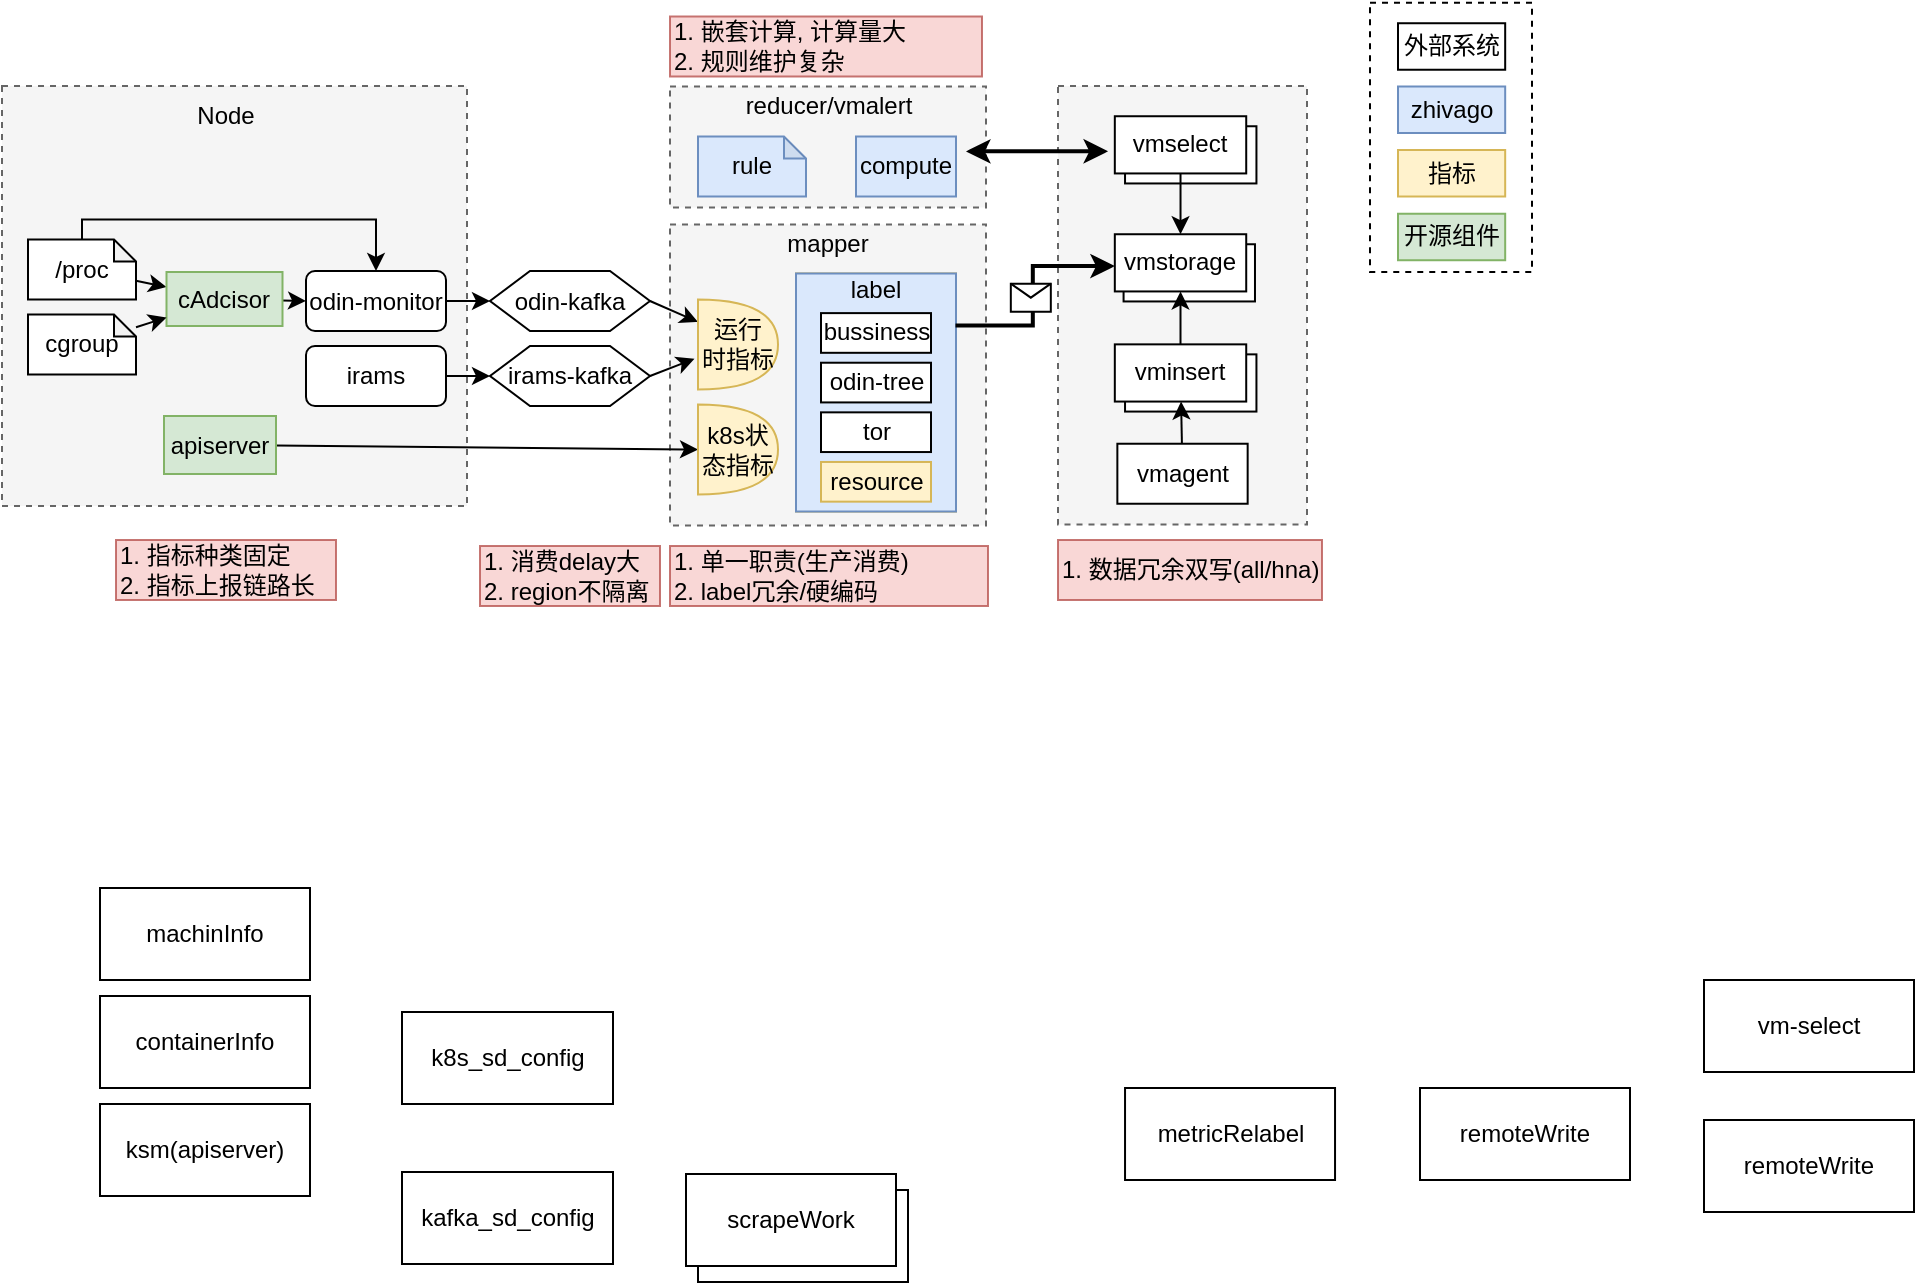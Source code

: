 <mxfile version="22.1.11" type="github">
  <diagram name="第 1 页" id="jjV6L2uMsxcf110h-NHD">
    <mxGraphModel dx="933" dy="568" grid="0" gridSize="10" guides="1" tooltips="1" connect="1" arrows="1" fold="1" page="1" pageScale="1" pageWidth="827" pageHeight="1169" math="0" shadow="0">
      <root>
        <mxCell id="0" />
        <mxCell id="1" parent="0" />
        <mxCell id="OwkdVornk61Pdd3UHWY2-3" value="" style="rounded=0;whiteSpace=wrap;html=1;dashed=1;" vertex="1" parent="1">
          <mxGeometry x="718" y="138.37" width="81" height="134.63" as="geometry" />
        </mxCell>
        <mxCell id="vkkQOnORTPZ0EyA8R30g-135" value="" style="rounded=0;whiteSpace=wrap;html=1;fillColor=#f5f5f5;fontColor=#333333;strokeColor=#666666;dashed=1;" parent="1" vertex="1">
          <mxGeometry x="562" y="180" width="124.5" height="219.25" as="geometry" />
        </mxCell>
        <mxCell id="vkkQOnORTPZ0EyA8R30g-40" value="" style="rounded=0;whiteSpace=wrap;html=1;fillColor=#f5f5f5;fontColor=#333333;strokeColor=#666666;dashed=1;" parent="1" vertex="1">
          <mxGeometry x="368" y="249.25" width="158" height="150.5" as="geometry" />
        </mxCell>
        <mxCell id="vkkQOnORTPZ0EyA8R30g-6" value="" style="rounded=0;whiteSpace=wrap;html=1;fillColor=#f5f5f5;fontColor=#333333;strokeColor=#666666;dashed=1;" parent="1" vertex="1">
          <mxGeometry x="34" y="180" width="232.5" height="210" as="geometry" />
        </mxCell>
        <mxCell id="vkkQOnORTPZ0EyA8R30g-26" value="" style="rounded=0;orthogonalLoop=1;jettySize=auto;html=1;" parent="1" source="vkkQOnORTPZ0EyA8R30g-10" target="vkkQOnORTPZ0EyA8R30g-18" edge="1">
          <mxGeometry relative="1" as="geometry" />
        </mxCell>
        <mxCell id="vkkQOnORTPZ0EyA8R30g-10" value="/proc" style="shape=note;whiteSpace=wrap;html=1;backgroundOutline=1;darkOpacity=0.05;size=11;" parent="1" vertex="1">
          <mxGeometry x="47" y="256.75" width="54" height="30" as="geometry" />
        </mxCell>
        <mxCell id="vkkQOnORTPZ0EyA8R30g-11" value="mapper" style="text;html=1;strokeColor=none;fillColor=none;align=center;verticalAlign=middle;whiteSpace=wrap;rounded=0;" parent="1" vertex="1">
          <mxGeometry x="417" y="243.75" width="60" height="30" as="geometry" />
        </mxCell>
        <mxCell id="vkkQOnORTPZ0EyA8R30g-29" value="" style="rounded=0;orthogonalLoop=1;jettySize=auto;html=1;" parent="1" source="vkkQOnORTPZ0EyA8R30g-12" target="vkkQOnORTPZ0EyA8R30g-27" edge="1">
          <mxGeometry relative="1" as="geometry" />
        </mxCell>
        <mxCell id="vkkQOnORTPZ0EyA8R30g-12" value="odin-monitor" style="rounded=1;whiteSpace=wrap;html=1;" parent="1" vertex="1">
          <mxGeometry x="186" y="272.5" width="70" height="30" as="geometry" />
        </mxCell>
        <mxCell id="vkkQOnORTPZ0EyA8R30g-30" value="" style="rounded=0;orthogonalLoop=1;jettySize=auto;html=1;" parent="1" source="vkkQOnORTPZ0EyA8R30g-13" target="vkkQOnORTPZ0EyA8R30g-28" edge="1">
          <mxGeometry relative="1" as="geometry" />
        </mxCell>
        <mxCell id="vkkQOnORTPZ0EyA8R30g-13" value="irams" style="rounded=1;whiteSpace=wrap;html=1;" parent="1" vertex="1">
          <mxGeometry x="186" y="310" width="70" height="30" as="geometry" />
        </mxCell>
        <mxCell id="vkkQOnORTPZ0EyA8R30g-166" value="" style="rounded=0;orthogonalLoop=1;jettySize=auto;html=1;entryX=0;entryY=0.5;entryDx=0;entryDy=0;" parent="1" source="vkkQOnORTPZ0EyA8R30g-18" target="vkkQOnORTPZ0EyA8R30g-12" edge="1">
          <mxGeometry relative="1" as="geometry" />
        </mxCell>
        <mxCell id="vkkQOnORTPZ0EyA8R30g-18" value="cAdcisor" style="rounded=0;whiteSpace=wrap;html=1;fillColor=#d5e8d4;strokeColor=#82b366;" parent="1" vertex="1">
          <mxGeometry x="116.25" y="273" width="58" height="27" as="geometry" />
        </mxCell>
        <mxCell id="vkkQOnORTPZ0EyA8R30g-25" value="" style="rounded=0;orthogonalLoop=1;jettySize=auto;html=1;" parent="1" source="vkkQOnORTPZ0EyA8R30g-20" target="vkkQOnORTPZ0EyA8R30g-18" edge="1">
          <mxGeometry relative="1" as="geometry" />
        </mxCell>
        <mxCell id="vkkQOnORTPZ0EyA8R30g-20" value="cgroup" style="shape=note;whiteSpace=wrap;html=1;backgroundOutline=1;darkOpacity=0.05;size=11;" parent="1" vertex="1">
          <mxGeometry x="47" y="294.25" width="54" height="30" as="geometry" />
        </mxCell>
        <mxCell id="vkkQOnORTPZ0EyA8R30g-55" value="" style="rounded=0;orthogonalLoop=1;jettySize=auto;html=1;entryX=0;entryY=0.25;entryDx=0;entryDy=0;entryPerimeter=0;exitX=1;exitY=0.5;exitDx=0;exitDy=0;" parent="1" source="vkkQOnORTPZ0EyA8R30g-27" target="vkkQOnORTPZ0EyA8R30g-43" edge="1">
          <mxGeometry relative="1" as="geometry">
            <mxPoint x="342" y="287.5" as="sourcePoint" />
          </mxGeometry>
        </mxCell>
        <mxCell id="vkkQOnORTPZ0EyA8R30g-27" value="odin-kafka" style="shape=hexagon;perimeter=hexagonPerimeter2;whiteSpace=wrap;html=1;fixedSize=1;" parent="1" vertex="1">
          <mxGeometry x="278" y="272.5" width="80" height="30" as="geometry" />
        </mxCell>
        <mxCell id="vkkQOnORTPZ0EyA8R30g-56" value="" style="rounded=0;orthogonalLoop=1;jettySize=auto;html=1;entryX=-0.044;entryY=0.658;entryDx=0;entryDy=0;entryPerimeter=0;exitX=1;exitY=0.5;exitDx=0;exitDy=0;" parent="1" source="vkkQOnORTPZ0EyA8R30g-28" target="vkkQOnORTPZ0EyA8R30g-43" edge="1">
          <mxGeometry relative="1" as="geometry">
            <mxPoint x="342" y="325.0" as="sourcePoint" />
          </mxGeometry>
        </mxCell>
        <mxCell id="vkkQOnORTPZ0EyA8R30g-28" value="irams-kafka" style="shape=hexagon;perimeter=hexagonPerimeter2;whiteSpace=wrap;html=1;fixedSize=1;" parent="1" vertex="1">
          <mxGeometry x="278" y="310" width="80" height="30" as="geometry" />
        </mxCell>
        <mxCell id="vkkQOnORTPZ0EyA8R30g-34" value="&lt;div style=&quot;&quot;&gt;&lt;span style=&quot;background-color: initial;&quot;&gt;1. 消费delay大&lt;/span&gt;&lt;/div&gt;&lt;div style=&quot;&quot;&gt;&lt;span style=&quot;background-color: initial;&quot;&gt;2. region不隔离&lt;/span&gt;&lt;/div&gt;" style="text;html=1;strokeColor=#b85450;fillColor=#f8cecc;align=left;verticalAlign=middle;whiteSpace=wrap;rounded=0;opacity=80;" parent="1" vertex="1">
          <mxGeometry x="273" y="410" width="90" height="30" as="geometry" />
        </mxCell>
        <mxCell id="vkkQOnORTPZ0EyA8R30g-41" value="1. 单一职责(生产消费)&lt;br&gt;2. label冗余/硬编码" style="text;html=1;strokeColor=#b85450;fillColor=#f8cecc;align=left;verticalAlign=middle;whiteSpace=wrap;rounded=0;opacity=80;" parent="1" vertex="1">
          <mxGeometry x="368" y="410" width="159" height="30" as="geometry" />
        </mxCell>
        <mxCell id="vkkQOnORTPZ0EyA8R30g-46" value="" style="rounded=0;orthogonalLoop=1;jettySize=auto;html=1;entryX=0;entryY=0.5;entryDx=0;entryDy=0;entryPerimeter=0;" parent="1" source="vkkQOnORTPZ0EyA8R30g-42" target="vkkQOnORTPZ0EyA8R30g-44" edge="1">
          <mxGeometry relative="1" as="geometry" />
        </mxCell>
        <mxCell id="vkkQOnORTPZ0EyA8R30g-42" value="apiserver" style="rounded=0;whiteSpace=wrap;html=1;fillColor=#d5e8d4;strokeColor=#82b366;" parent="1" vertex="1">
          <mxGeometry x="115" y="345" width="56" height="29" as="geometry" />
        </mxCell>
        <mxCell id="vkkQOnORTPZ0EyA8R30g-43" value="运行&lt;br&gt;时指标" style="shape=or;whiteSpace=wrap;html=1;fillColor=#fff2cc;strokeColor=#d6b656;" parent="1" vertex="1">
          <mxGeometry x="382" y="286.75" width="40" height="45" as="geometry" />
        </mxCell>
        <mxCell id="vkkQOnORTPZ0EyA8R30g-44" value="k8s状态指标" style="shape=or;whiteSpace=wrap;html=1;fillColor=#fff2cc;strokeColor=#d6b656;" parent="1" vertex="1">
          <mxGeometry x="382" y="339.25" width="40" height="45" as="geometry" />
        </mxCell>
        <mxCell id="vkkQOnORTPZ0EyA8R30g-57" value="" style="group;fillColor=#fff2cc;strokeColor=#d6b656;" parent="1" vertex="1" connectable="0">
          <mxGeometry x="431" y="273.75" width="80" height="119" as="geometry" />
        </mxCell>
        <mxCell id="vkkQOnORTPZ0EyA8R30g-39" value="" style="rounded=0;whiteSpace=wrap;html=1;container=0;fillColor=#dae8fc;strokeColor=#6c8ebf;" parent="vkkQOnORTPZ0EyA8R30g-57" vertex="1">
          <mxGeometry width="80" height="119" as="geometry" />
        </mxCell>
        <mxCell id="vkkQOnORTPZ0EyA8R30g-47" value="tor" style="rounded=0;whiteSpace=wrap;html=1;container=0;" parent="vkkQOnORTPZ0EyA8R30g-57" vertex="1">
          <mxGeometry x="12.5" y="69.423" width="55" height="19.846" as="geometry" />
        </mxCell>
        <mxCell id="vkkQOnORTPZ0EyA8R30g-48" value="odin-tree" style="rounded=0;whiteSpace=wrap;html=1;container=0;" parent="vkkQOnORTPZ0EyA8R30g-57" vertex="1">
          <mxGeometry x="12.5" y="44.615" width="55" height="19.846" as="geometry" />
        </mxCell>
        <mxCell id="vkkQOnORTPZ0EyA8R30g-50" value="resource" style="rounded=0;whiteSpace=wrap;html=1;container=0;fillColor=#fff2cc;strokeColor=#d6b656;" parent="vkkQOnORTPZ0EyA8R30g-57" vertex="1">
          <mxGeometry x="12.5" y="94.231" width="55" height="19.846" as="geometry" />
        </mxCell>
        <mxCell id="vkkQOnORTPZ0EyA8R30g-51" value="bussiness" style="rounded=0;whiteSpace=wrap;html=1;container=0;" parent="vkkQOnORTPZ0EyA8R30g-57" vertex="1">
          <mxGeometry x="12.5" y="19.808" width="55" height="19.846" as="geometry" />
        </mxCell>
        <mxCell id="vkkQOnORTPZ0EyA8R30g-52" value="label" style="text;html=1;strokeColor=none;fillColor=none;align=center;verticalAlign=middle;whiteSpace=wrap;rounded=0;container=0;" parent="vkkQOnORTPZ0EyA8R30g-57" vertex="1">
          <mxGeometry x="9.5" y="0.954" width="60" height="14.885" as="geometry" />
        </mxCell>
        <mxCell id="vkkQOnORTPZ0EyA8R30g-58" value="" style="rounded=0;whiteSpace=wrap;html=1;fillColor=#f5f5f5;fontColor=#333333;strokeColor=#666666;dashed=1;" parent="1" vertex="1">
          <mxGeometry x="368" y="180.25" width="158" height="60.5" as="geometry" />
        </mxCell>
        <mxCell id="vkkQOnORTPZ0EyA8R30g-59" value="reducer/vmalert" style="text;html=1;strokeColor=none;fillColor=none;align=center;verticalAlign=middle;whiteSpace=wrap;rounded=0;" parent="1" vertex="1">
          <mxGeometry x="401.5" y="175.25" width="91" height="30" as="geometry" />
        </mxCell>
        <mxCell id="vkkQOnORTPZ0EyA8R30g-68" value="compute" style="rounded=0;whiteSpace=wrap;html=1;fillColor=#dae8fc;strokeColor=#6c8ebf;" parent="1" vertex="1">
          <mxGeometry x="461" y="205.25" width="50" height="30" as="geometry" />
        </mxCell>
        <mxCell id="vkkQOnORTPZ0EyA8R30g-71" value="1. 嵌套计算, 计算量大&lt;br&gt;2. 规则维护复杂" style="text;html=1;strokeColor=#b85450;fillColor=#f8cecc;align=left;verticalAlign=middle;whiteSpace=wrap;rounded=0;opacity=80;" parent="1" vertex="1">
          <mxGeometry x="368" y="145.25" width="156" height="30" as="geometry" />
        </mxCell>
        <mxCell id="vkkQOnORTPZ0EyA8R30g-76" value="&lt;div style=&quot;&quot;&gt;1. 指标种类固定&lt;/div&gt;&lt;div style=&quot;&quot;&gt;2. 指标上报链路长&lt;/div&gt;" style="text;html=1;strokeColor=#b85450;fillColor=#f8cecc;align=left;verticalAlign=middle;whiteSpace=wrap;rounded=0;opacity=80;" parent="1" vertex="1">
          <mxGeometry x="91" y="407" width="110" height="30" as="geometry" />
        </mxCell>
        <mxCell id="vkkQOnORTPZ0EyA8R30g-77" value="1. 数据冗余双写(all/hna)" style="text;html=1;strokeColor=#b85450;fillColor=#f8cecc;align=left;verticalAlign=middle;whiteSpace=wrap;rounded=0;opacity=80;" parent="1" vertex="1">
          <mxGeometry x="562" y="407" width="132" height="30" as="geometry" />
        </mxCell>
        <mxCell id="vkkQOnORTPZ0EyA8R30g-85" value="" style="group" parent="1" vertex="1" connectable="0">
          <mxGeometry x="590.41" y="267.12" width="73" height="35.75" as="geometry" />
        </mxCell>
        <mxCell id="vkkQOnORTPZ0EyA8R30g-84" value="vminsert" style="rounded=0;whiteSpace=wrap;html=1;" parent="vkkQOnORTPZ0EyA8R30g-85" vertex="1">
          <mxGeometry x="4.38" y="-7.995" width="65.7" height="28.6" as="geometry" />
        </mxCell>
        <mxCell id="vkkQOnORTPZ0EyA8R30g-80" value="vmstorage" style="rounded=0;whiteSpace=wrap;html=1;" parent="vkkQOnORTPZ0EyA8R30g-85" vertex="1">
          <mxGeometry y="-13" width="65.7" height="28.6" as="geometry" />
        </mxCell>
        <mxCell id="vkkQOnORTPZ0EyA8R30g-94" value="" style="group" parent="1" vertex="1" connectable="0">
          <mxGeometry x="590.41" y="195.12" width="73" height="35.75" as="geometry" />
        </mxCell>
        <mxCell id="vkkQOnORTPZ0EyA8R30g-95" value="vminsert" style="rounded=0;whiteSpace=wrap;html=1;" parent="vkkQOnORTPZ0EyA8R30g-94" vertex="1">
          <mxGeometry x="5.11" y="5.005" width="65.7" height="28.6" as="geometry" />
        </mxCell>
        <mxCell id="vkkQOnORTPZ0EyA8R30g-96" value="vmselect" style="rounded=0;whiteSpace=wrap;html=1;" parent="vkkQOnORTPZ0EyA8R30g-94" vertex="1">
          <mxGeometry width="65.7" height="28.6" as="geometry" />
        </mxCell>
        <mxCell id="vkkQOnORTPZ0EyA8R30g-97" value="" style="rounded=0;orthogonalLoop=1;jettySize=auto;html=1;entryX=0.5;entryY=0;entryDx=0;entryDy=0;" parent="1" source="vkkQOnORTPZ0EyA8R30g-96" target="vkkQOnORTPZ0EyA8R30g-80" edge="1">
          <mxGeometry relative="1" as="geometry" />
        </mxCell>
        <mxCell id="vkkQOnORTPZ0EyA8R30g-115" value="" style="edgeStyle=orthogonalEdgeStyle;rounded=0;orthogonalLoop=1;jettySize=auto;html=1;entryX=0.5;entryY=1;entryDx=0;entryDy=0;" parent="1" source="vkkQOnORTPZ0EyA8R30g-88" target="vkkQOnORTPZ0EyA8R30g-80" edge="1">
          <mxGeometry relative="1" as="geometry" />
        </mxCell>
        <mxCell id="vkkQOnORTPZ0EyA8R30g-116" value="vmagent" style="rounded=0;whiteSpace=wrap;html=1;" parent="1" vertex="1">
          <mxGeometry x="591.68" y="358.87" width="65.15" height="30" as="geometry" />
        </mxCell>
        <mxCell id="vkkQOnORTPZ0EyA8R30g-156" value="" style="endArrow=classic;html=1;rounded=0;edgeStyle=elbowEdgeStyle;strokeWidth=2;exitX=0.997;exitY=0.218;exitDx=0;exitDy=0;exitPerimeter=0;" parent="1" source="vkkQOnORTPZ0EyA8R30g-39" edge="1">
          <mxGeometry relative="1" as="geometry">
            <mxPoint x="510.92" y="287.725" as="sourcePoint" />
            <mxPoint x="590.41" y="270.05" as="targetPoint" />
            <Array as="points">
              <mxPoint x="549.41" y="276.05" />
            </Array>
          </mxGeometry>
        </mxCell>
        <mxCell id="vkkQOnORTPZ0EyA8R30g-157" value="" style="shape=message;html=1;outlineConnect=0;" parent="vkkQOnORTPZ0EyA8R30g-156" vertex="1">
          <mxGeometry width="20" height="14" relative="1" as="geometry">
            <mxPoint x="-11" y="-5" as="offset" />
          </mxGeometry>
        </mxCell>
        <mxCell id="vkkQOnORTPZ0EyA8R30g-167" value="" style="endArrow=classic;html=1;rounded=0;exitX=0.5;exitY=0;exitDx=0;exitDy=0;exitPerimeter=0;entryX=0.5;entryY=0;entryDx=0;entryDy=0;edgeStyle=orthogonalEdgeStyle;" parent="1" source="vkkQOnORTPZ0EyA8R30g-10" target="vkkQOnORTPZ0EyA8R30g-12" edge="1">
          <mxGeometry width="50" height="50" relative="1" as="geometry">
            <mxPoint x="126" y="180" as="sourcePoint" />
            <mxPoint x="176" y="130" as="targetPoint" />
          </mxGeometry>
        </mxCell>
        <mxCell id="vkkQOnORTPZ0EyA8R30g-87" value="vminsert" style="rounded=0;whiteSpace=wrap;html=1;" parent="1" vertex="1">
          <mxGeometry x="595.52" y="314.185" width="65.7" height="28.6" as="geometry" />
        </mxCell>
        <mxCell id="vkkQOnORTPZ0EyA8R30g-88" value="vminsert" style="rounded=0;whiteSpace=wrap;html=1;" parent="1" vertex="1">
          <mxGeometry x="590.41" y="309.18" width="65.7" height="28.6" as="geometry" />
        </mxCell>
        <mxCell id="vkkQOnORTPZ0EyA8R30g-117" value="" style="rounded=0;orthogonalLoop=1;jettySize=auto;html=1;" parent="1" source="vkkQOnORTPZ0EyA8R30g-116" target="vkkQOnORTPZ0EyA8R30g-88" edge="1">
          <mxGeometry relative="1" as="geometry" />
        </mxCell>
        <mxCell id="vkkQOnORTPZ0EyA8R30g-171" value="Node" style="text;html=1;strokeColor=none;fillColor=none;align=center;verticalAlign=middle;whiteSpace=wrap;rounded=0;" parent="1" vertex="1">
          <mxGeometry x="116.25" y="180" width="60" height="30" as="geometry" />
        </mxCell>
        <mxCell id="vkkQOnORTPZ0EyA8R30g-175" value="rule" style="shape=note;whiteSpace=wrap;html=1;backgroundOutline=1;darkOpacity=0.05;size=11;fillColor=#dae8fc;strokeColor=#6c8ebf;" parent="1" vertex="1">
          <mxGeometry x="382" y="205.25" width="54" height="30" as="geometry" />
        </mxCell>
        <mxCell id="vkkQOnORTPZ0EyA8R30g-176" value="" style="endArrow=classic;startArrow=classic;html=1;rounded=0;strokeWidth=2;entryX=0.201;entryY=0.149;entryDx=0;entryDy=0;entryPerimeter=0;" parent="1" target="vkkQOnORTPZ0EyA8R30g-135" edge="1">
          <mxGeometry width="50" height="50" relative="1" as="geometry">
            <mxPoint x="516" y="212.69" as="sourcePoint" />
            <mxPoint x="554" y="213" as="targetPoint" />
          </mxGeometry>
        </mxCell>
        <mxCell id="vkkQOnORTPZ0EyA8R30g-178" value="外部系统" style="rounded=0;whiteSpace=wrap;html=1;" parent="1" vertex="1">
          <mxGeometry x="732" y="148.62" width="53.59" height="23.25" as="geometry" />
        </mxCell>
        <mxCell id="OwkdVornk61Pdd3UHWY2-1" value="zhivago" style="rounded=0;whiteSpace=wrap;html=1;fillColor=#dae8fc;strokeColor=#6c8ebf;" vertex="1" parent="1">
          <mxGeometry x="732" y="180.25" width="53.59" height="23.25" as="geometry" />
        </mxCell>
        <mxCell id="OwkdVornk61Pdd3UHWY2-2" value="指标" style="rounded=0;whiteSpace=wrap;html=1;fillColor=#fff2cc;strokeColor=#d6b656;" vertex="1" parent="1">
          <mxGeometry x="732" y="212" width="53.59" height="23.25" as="geometry" />
        </mxCell>
        <mxCell id="OwkdVornk61Pdd3UHWY2-5" value="machinInfo" style="rounded=0;whiteSpace=wrap;html=1;" vertex="1" parent="1">
          <mxGeometry x="83" y="581" width="105" height="46" as="geometry" />
        </mxCell>
        <mxCell id="OwkdVornk61Pdd3UHWY2-6" value="containerInfo" style="rounded=0;whiteSpace=wrap;html=1;" vertex="1" parent="1">
          <mxGeometry x="83" y="635" width="105" height="46" as="geometry" />
        </mxCell>
        <mxCell id="OwkdVornk61Pdd3UHWY2-7" value="ksm(apiserver)" style="rounded=0;whiteSpace=wrap;html=1;" vertex="1" parent="1">
          <mxGeometry x="83" y="689" width="105" height="46" as="geometry" />
        </mxCell>
        <mxCell id="OwkdVornk61Pdd3UHWY2-8" value="scrapeWork" style="rounded=0;whiteSpace=wrap;html=1;" vertex="1" parent="1">
          <mxGeometry x="382" y="732" width="105" height="46" as="geometry" />
        </mxCell>
        <mxCell id="OwkdVornk61Pdd3UHWY2-9" value="k8s_sd_config" style="rounded=0;whiteSpace=wrap;html=1;" vertex="1" parent="1">
          <mxGeometry x="234" y="643" width="105.5" height="46" as="geometry" />
        </mxCell>
        <mxCell id="OwkdVornk61Pdd3UHWY2-10" value="kafka_sd_config" style="rounded=0;whiteSpace=wrap;html=1;" vertex="1" parent="1">
          <mxGeometry x="234" y="723" width="105.5" height="46" as="geometry" />
        </mxCell>
        <mxCell id="OwkdVornk61Pdd3UHWY2-11" value="metricRelabel" style="rounded=0;whiteSpace=wrap;html=1;" vertex="1" parent="1">
          <mxGeometry x="595.52" y="681" width="105" height="46" as="geometry" />
        </mxCell>
        <mxCell id="OwkdVornk61Pdd3UHWY2-12" value="remoteWrite" style="rounded=0;whiteSpace=wrap;html=1;" vertex="1" parent="1">
          <mxGeometry x="743" y="681" width="105" height="46" as="geometry" />
        </mxCell>
        <mxCell id="OwkdVornk61Pdd3UHWY2-13" value="vm-select" style="rounded=0;whiteSpace=wrap;html=1;" vertex="1" parent="1">
          <mxGeometry x="885" y="627" width="105" height="46" as="geometry" />
        </mxCell>
        <mxCell id="OwkdVornk61Pdd3UHWY2-16" value="remoteWrite" style="rounded=0;whiteSpace=wrap;html=1;" vertex="1" parent="1">
          <mxGeometry x="885" y="697" width="105" height="46" as="geometry" />
        </mxCell>
        <mxCell id="OwkdVornk61Pdd3UHWY2-17" value="开源组件" style="rounded=0;whiteSpace=wrap;html=1;fillColor=#d5e8d4;strokeColor=#82b366;" vertex="1" parent="1">
          <mxGeometry x="732" y="243.87" width="53.59" height="23.25" as="geometry" />
        </mxCell>
        <mxCell id="OwkdVornk61Pdd3UHWY2-19" value="scrapeWork" style="rounded=0;whiteSpace=wrap;html=1;" vertex="1" parent="1">
          <mxGeometry x="376" y="724" width="105" height="46" as="geometry" />
        </mxCell>
      </root>
    </mxGraphModel>
  </diagram>
</mxfile>
